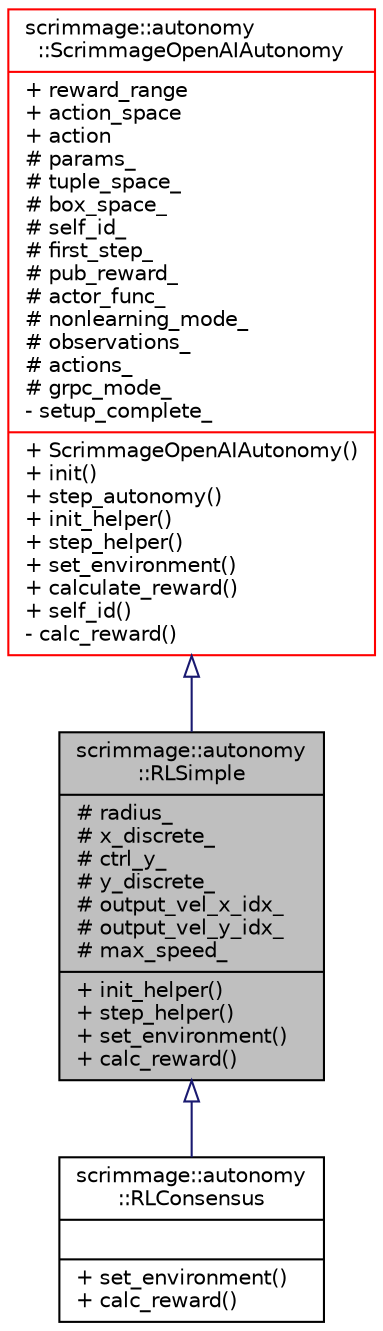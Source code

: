 digraph "scrimmage::autonomy::RLSimple"
{
 // LATEX_PDF_SIZE
  edge [fontname="Helvetica",fontsize="10",labelfontname="Helvetica",labelfontsize="10"];
  node [fontname="Helvetica",fontsize="10",shape=record];
  Node1 [label="{scrimmage::autonomy\l::RLSimple\n|# radius_\l# x_discrete_\l# ctrl_y_\l# y_discrete_\l# output_vel_x_idx_\l# output_vel_y_idx_\l# max_speed_\l|+ init_helper()\l+ step_helper()\l+ set_environment()\l+ calc_reward()\l}",height=0.2,width=0.4,color="black", fillcolor="grey75", style="filled", fontcolor="black",tooltip=" "];
  Node2 -> Node1 [dir="back",color="midnightblue",fontsize="10",style="solid",arrowtail="onormal",fontname="Helvetica"];
  Node2 [label="{scrimmage::autonomy\l::ScrimmageOpenAIAutonomy\n|+ reward_range\l+ action_space\l+ action\l# params_\l# tuple_space_\l# box_space_\l# self_id_\l# first_step_\l# pub_reward_\l# actor_func_\l# nonlearning_mode_\l# observations_\l# actions_\l# grpc_mode_\l- setup_complete_\l|+ ScrimmageOpenAIAutonomy()\l+ init()\l+ step_autonomy()\l+ init_helper()\l+ step_helper()\l+ set_environment()\l+ calculate_reward()\l+ self_id()\l- calc_reward()\l}",height=0.2,width=0.4,color="red", fillcolor="white", style="filled",URL="$classscrimmage_1_1autonomy_1_1ScrimmageOpenAIAutonomy.html",tooltip=" "];
  Node1 -> Node7 [dir="back",color="midnightblue",fontsize="10",style="solid",arrowtail="onormal",fontname="Helvetica"];
  Node7 [label="{scrimmage::autonomy\l::RLConsensus\n||+ set_environment()\l+ calc_reward()\l}",height=0.2,width=0.4,color="black", fillcolor="white", style="filled",URL="$classscrimmage_1_1autonomy_1_1RLConsensus.html",tooltip=" "];
}
